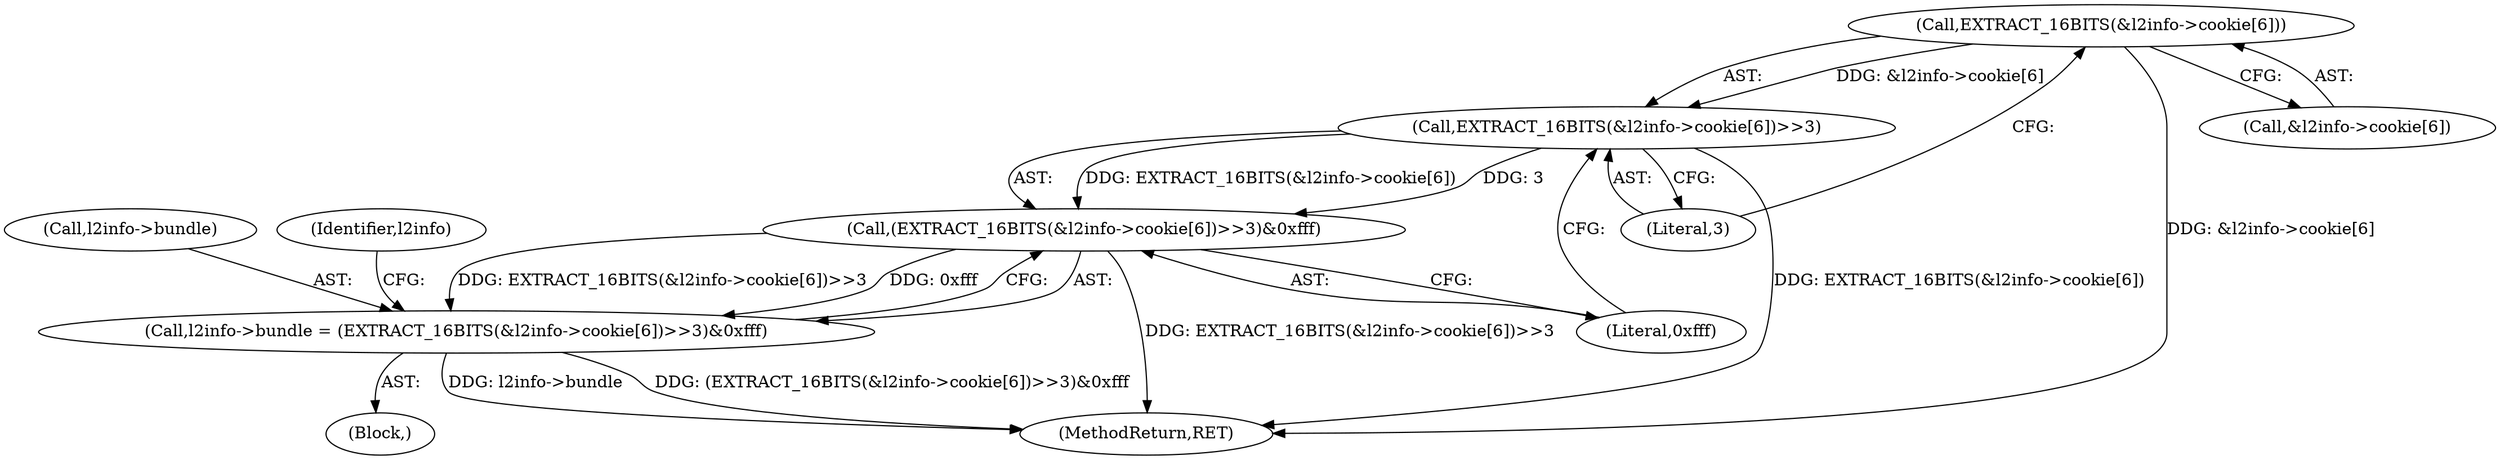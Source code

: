 digraph "0_tcpdump_b534e304568585707c4a92422aeca25cf908ff02_4@array" {
"1000939" [label="(Call,EXTRACT_16BITS(&l2info->cookie[6]))"];
"1000938" [label="(Call,EXTRACT_16BITS(&l2info->cookie[6])>>3)"];
"1000937" [label="(Call,(EXTRACT_16BITS(&l2info->cookie[6])>>3)&0xfff)"];
"1000933" [label="(Call,l2info->bundle = (EXTRACT_16BITS(&l2info->cookie[6])>>3)&0xfff)"];
"1000937" [label="(Call,(EXTRACT_16BITS(&l2info->cookie[6])>>3)&0xfff)"];
"1000939" [label="(Call,EXTRACT_16BITS(&l2info->cookie[6]))"];
"1000940" [label="(Call,&l2info->cookie[6])"];
"1000946" [label="(Literal,3)"];
"1000938" [label="(Call,EXTRACT_16BITS(&l2info->cookie[6])>>3)"];
"1000933" [label="(Call,l2info->bundle = (EXTRACT_16BITS(&l2info->cookie[6])>>3)&0xfff)"];
"1001069" [label="(MethodReturn,RET)"];
"1000947" [label="(Literal,0xfff)"];
"1000894" [label="(Block,)"];
"1000934" [label="(Call,l2info->bundle)"];
"1000950" [label="(Identifier,l2info)"];
"1000939" -> "1000938"  [label="AST: "];
"1000939" -> "1000940"  [label="CFG: "];
"1000940" -> "1000939"  [label="AST: "];
"1000946" -> "1000939"  [label="CFG: "];
"1000939" -> "1001069"  [label="DDG: &l2info->cookie[6]"];
"1000939" -> "1000938"  [label="DDG: &l2info->cookie[6]"];
"1000938" -> "1000937"  [label="AST: "];
"1000938" -> "1000946"  [label="CFG: "];
"1000946" -> "1000938"  [label="AST: "];
"1000947" -> "1000938"  [label="CFG: "];
"1000938" -> "1001069"  [label="DDG: EXTRACT_16BITS(&l2info->cookie[6])"];
"1000938" -> "1000937"  [label="DDG: EXTRACT_16BITS(&l2info->cookie[6])"];
"1000938" -> "1000937"  [label="DDG: 3"];
"1000937" -> "1000933"  [label="AST: "];
"1000937" -> "1000947"  [label="CFG: "];
"1000947" -> "1000937"  [label="AST: "];
"1000933" -> "1000937"  [label="CFG: "];
"1000937" -> "1001069"  [label="DDG: EXTRACT_16BITS(&l2info->cookie[6])>>3"];
"1000937" -> "1000933"  [label="DDG: EXTRACT_16BITS(&l2info->cookie[6])>>3"];
"1000937" -> "1000933"  [label="DDG: 0xfff"];
"1000933" -> "1000894"  [label="AST: "];
"1000934" -> "1000933"  [label="AST: "];
"1000950" -> "1000933"  [label="CFG: "];
"1000933" -> "1001069"  [label="DDG: (EXTRACT_16BITS(&l2info->cookie[6])>>3)&0xfff"];
"1000933" -> "1001069"  [label="DDG: l2info->bundle"];
}
